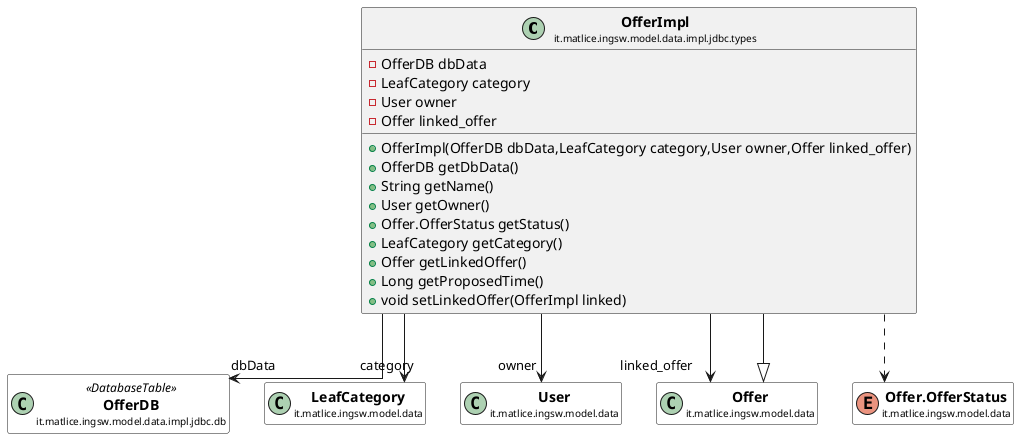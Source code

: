 @startuml

skinparam svgLinkTarget _parent
skinparam linetype ortho
set namespaceSeparator none
class "<b><size:14>OfferImpl</b>\n<size:10>it.matlice.ingsw.model.data.impl.jdbc.types" as it.matlice.ingsw.model.data.impl.jdbc.types.OfferImpl  [[../../../../../../../../it/matlice/ingsw/model/data/impl/jdbc/types/OfferImpl.html{it.matlice.ingsw.model.data.impl.jdbc.types.OfferImpl}]] {
-OfferDB dbData
-LeafCategory category
-User owner
-Offer linked_offer
+OfferImpl(OfferDB dbData,LeafCategory category,User owner,Offer linked_offer)
+OfferDB getDbData()
+String getName()
+User getOwner()
+Offer.OfferStatus getStatus()
+LeafCategory getCategory()
+Offer getLinkedOffer()
+Long getProposedTime()
+void setLinkedOffer(OfferImpl linked)
}



class "<b><size:14>OfferDB</b>\n<size:10>it.matlice.ingsw.model.data.impl.jdbc.db" as it.matlice.ingsw.model.data.impl.jdbc.db.OfferDB <<DatabaseTable>> [[../../../../../../../../it/matlice/ingsw/model/data/impl/jdbc/db/OfferDB.html{it.matlice.ingsw.model.data.impl.jdbc.db.OfferDB}]] #white {
}

hide it.matlice.ingsw.model.data.impl.jdbc.db.OfferDB fields
hide it.matlice.ingsw.model.data.impl.jdbc.db.OfferDB methods

it.matlice.ingsw.model.data.impl.jdbc.types.OfferImpl -->  "dbData" it.matlice.ingsw.model.data.impl.jdbc.db.OfferDB

class "<b><size:14>LeafCategory</b>\n<size:10>it.matlice.ingsw.model.data" as it.matlice.ingsw.model.data.LeafCategory  [[../../../../../../../../it/matlice/ingsw/model/data/LeafCategory.html{it.matlice.ingsw.model.data.LeafCategory}]] #white {
}

hide it.matlice.ingsw.model.data.LeafCategory fields
hide it.matlice.ingsw.model.data.LeafCategory methods

it.matlice.ingsw.model.data.impl.jdbc.types.OfferImpl -->  "category" it.matlice.ingsw.model.data.LeafCategory

class "<b><size:14>User</b>\n<size:10>it.matlice.ingsw.model.data" as it.matlice.ingsw.model.data.User  [[../../../../../../../../it/matlice/ingsw/model/data/User.html{it.matlice.ingsw.model.data.User}]] #white {
}

hide it.matlice.ingsw.model.data.User fields
hide it.matlice.ingsw.model.data.User methods

it.matlice.ingsw.model.data.impl.jdbc.types.OfferImpl -->  "owner" it.matlice.ingsw.model.data.User

class "<b><size:14>Offer</b>\n<size:10>it.matlice.ingsw.model.data" as it.matlice.ingsw.model.data.Offer  [[../../../../../../../../it/matlice/ingsw/model/data/Offer.html{it.matlice.ingsw.model.data.Offer}]] #white {
}

hide it.matlice.ingsw.model.data.Offer fields
hide it.matlice.ingsw.model.data.Offer methods

it.matlice.ingsw.model.data.impl.jdbc.types.OfferImpl -->  "linked_offer" it.matlice.ingsw.model.data.Offer

it.matlice.ingsw.model.data.impl.jdbc.types.OfferImpl --|> it.matlice.ingsw.model.data.Offer

enum "<b><size:14>Offer.OfferStatus</b>\n<size:10>it.matlice.ingsw.model.data" as it.matlice.ingsw.model.data.Offer.OfferStatus  [[../../../../../../../../it/matlice/ingsw/model/data/Offer.OfferStatus.html{it.matlice.ingsw.model.data.Offer.OfferStatus}]] #white {
}

hide it.matlice.ingsw.model.data.Offer.OfferStatus fields
hide it.matlice.ingsw.model.data.Offer.OfferStatus methods

it.matlice.ingsw.model.data.impl.jdbc.types.OfferImpl ..> it.matlice.ingsw.model.data.Offer.OfferStatus


@enduml
